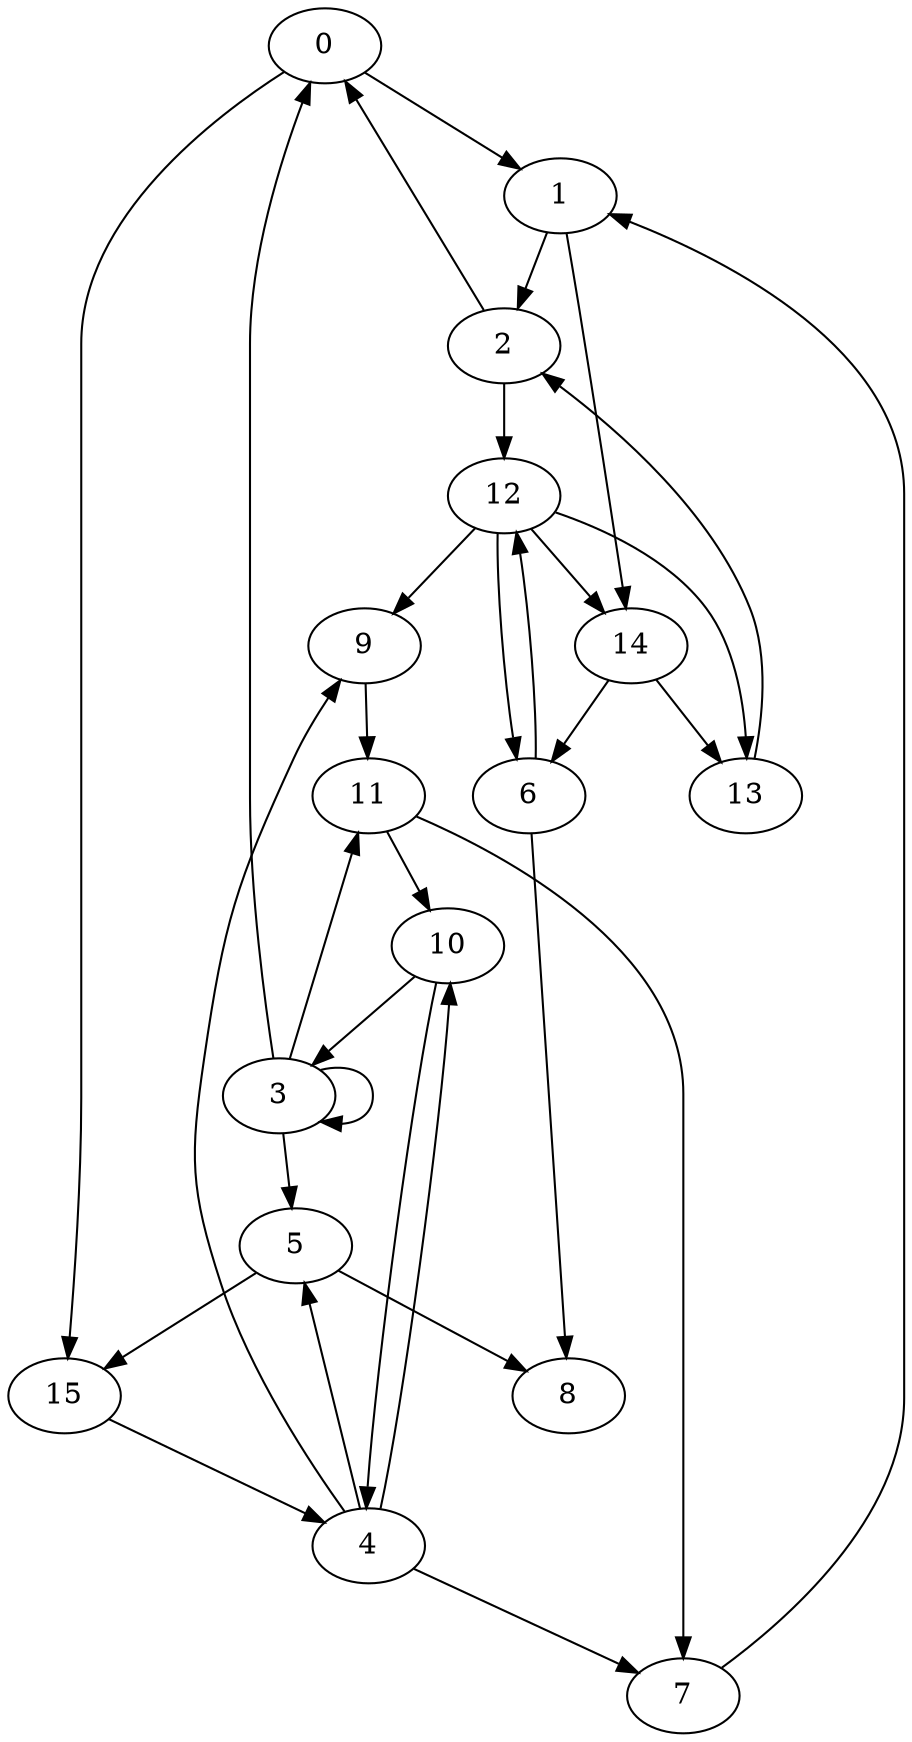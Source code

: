 digraph "" {
	0 -> 1;
	0 -> 15;
	1 -> 2;
	1 -> 14;
	2 -> 0;
	2 -> 12;
	3 -> 0;
	3 -> 3;
	3 -> 5;
	3 -> 11;
	4 -> 5;
	4 -> 7;
	4 -> 9;
	4 -> 10;
	5 -> 8;
	5 -> 15;
	6 -> 8;
	6 -> 12;
	7 -> 1;
	9 -> 11;
	10 -> 3;
	10 -> 4;
	11 -> 7;
	11 -> 10;
	12 -> 6;
	12 -> 9;
	12 -> 13;
	12 -> 14;
	13 -> 2;
	14 -> 6;
	14 -> 13;
	15 -> 4;
}
